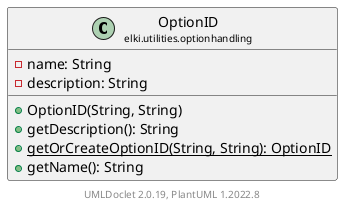 @startuml
    remove .*\.(Instance|Par|Parameterizer|Factory)$
    set namespaceSeparator none
    hide empty fields
    hide empty methods

    class "<size:14>OptionID\n<size:10>elki.utilities.optionhandling" as elki.utilities.optionhandling.OptionID [[OptionID.html]] {
        -name: String
        -description: String
        +OptionID(String, String)
        +getDescription(): String
        {static} +getOrCreateOptionID(String, String): OptionID
        +getName(): String
    }

    center footer UMLDoclet 2.0.19, PlantUML 1.2022.8
@enduml
